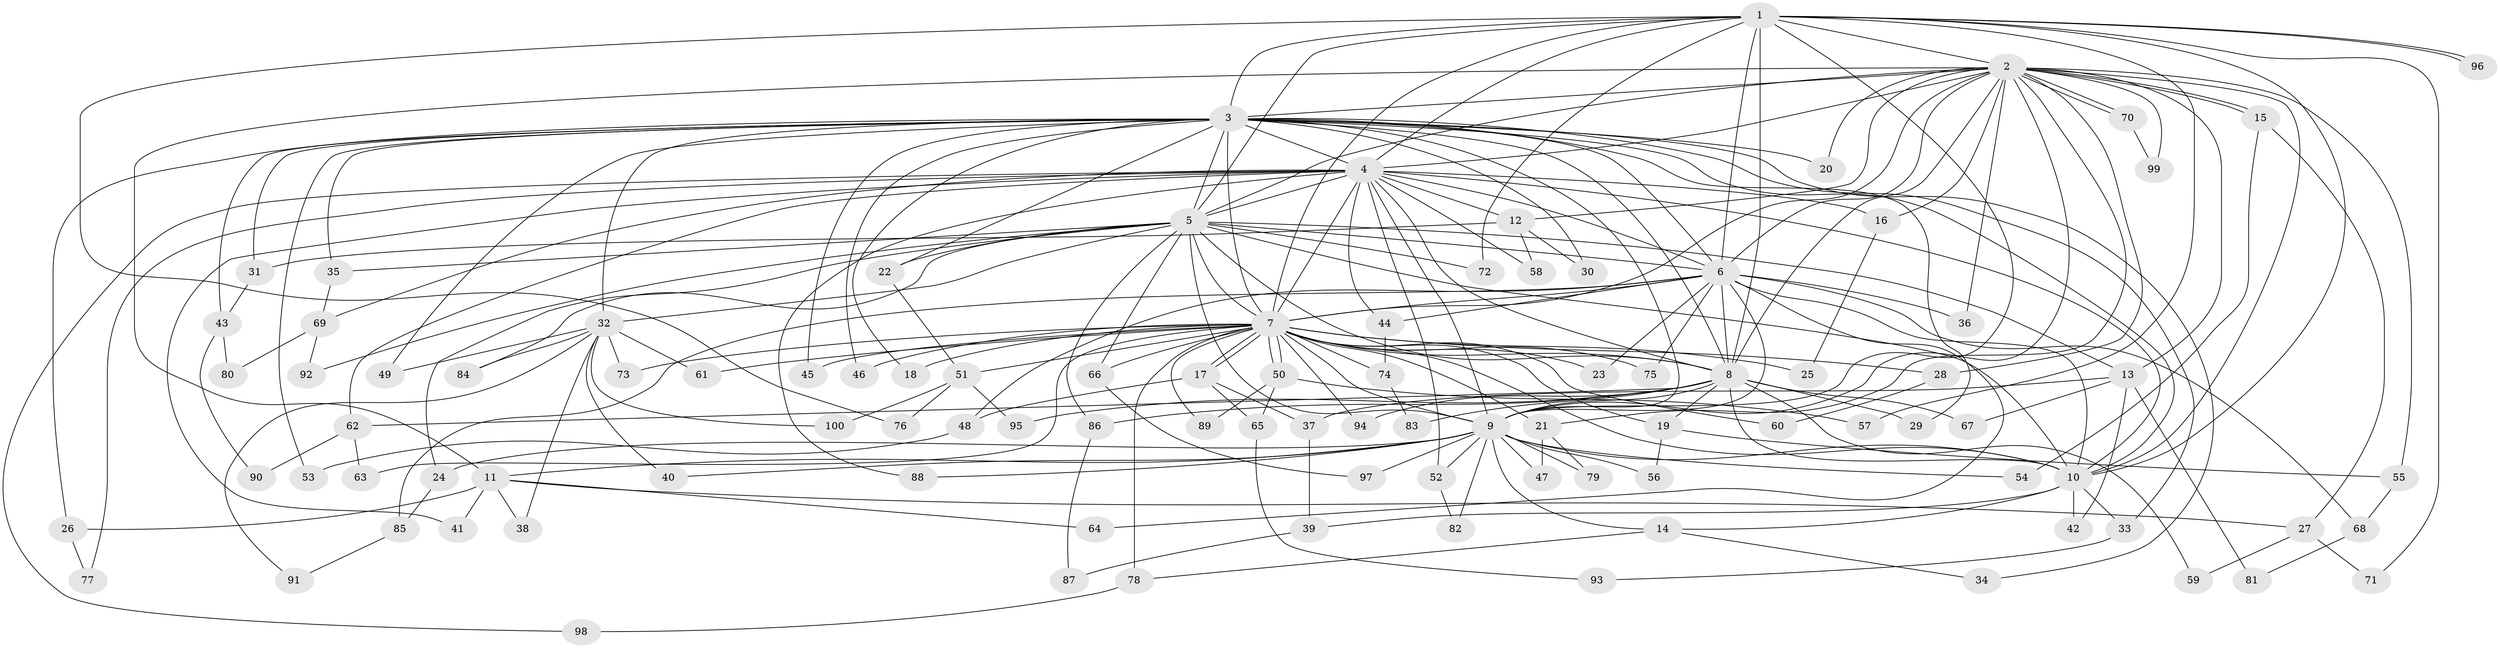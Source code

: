 // coarse degree distribution, {12: 0.02531645569620253, 20: 0.02531645569620253, 23: 0.012658227848101266, 29: 0.02531645569620253, 15: 0.012658227848101266, 17: 0.012658227848101266, 7: 0.012658227848101266, 5: 0.0379746835443038, 6: 0.02531645569620253, 4: 0.10126582278481013, 3: 0.20253164556962025, 2: 0.46835443037974683, 9: 0.012658227848101266, 1: 0.02531645569620253}
// Generated by graph-tools (version 1.1) at 2025/41/03/06/25 10:41:44]
// undirected, 100 vertices, 225 edges
graph export_dot {
graph [start="1"]
  node [color=gray90,style=filled];
  1;
  2;
  3;
  4;
  5;
  6;
  7;
  8;
  9;
  10;
  11;
  12;
  13;
  14;
  15;
  16;
  17;
  18;
  19;
  20;
  21;
  22;
  23;
  24;
  25;
  26;
  27;
  28;
  29;
  30;
  31;
  32;
  33;
  34;
  35;
  36;
  37;
  38;
  39;
  40;
  41;
  42;
  43;
  44;
  45;
  46;
  47;
  48;
  49;
  50;
  51;
  52;
  53;
  54;
  55;
  56;
  57;
  58;
  59;
  60;
  61;
  62;
  63;
  64;
  65;
  66;
  67;
  68;
  69;
  70;
  71;
  72;
  73;
  74;
  75;
  76;
  77;
  78;
  79;
  80;
  81;
  82;
  83;
  84;
  85;
  86;
  87;
  88;
  89;
  90;
  91;
  92;
  93;
  94;
  95;
  96;
  97;
  98;
  99;
  100;
  1 -- 2;
  1 -- 3;
  1 -- 4;
  1 -- 5;
  1 -- 6;
  1 -- 7;
  1 -- 8;
  1 -- 9;
  1 -- 10;
  1 -- 57;
  1 -- 71;
  1 -- 72;
  1 -- 76;
  1 -- 96;
  1 -- 96;
  2 -- 3;
  2 -- 4;
  2 -- 5;
  2 -- 6;
  2 -- 7;
  2 -- 8;
  2 -- 9;
  2 -- 10;
  2 -- 11;
  2 -- 12;
  2 -- 13;
  2 -- 15;
  2 -- 15;
  2 -- 16;
  2 -- 20;
  2 -- 21;
  2 -- 28;
  2 -- 36;
  2 -- 55;
  2 -- 70;
  2 -- 70;
  2 -- 99;
  3 -- 4;
  3 -- 5;
  3 -- 6;
  3 -- 7;
  3 -- 8;
  3 -- 9;
  3 -- 10;
  3 -- 18;
  3 -- 20;
  3 -- 22;
  3 -- 26;
  3 -- 29;
  3 -- 30;
  3 -- 31;
  3 -- 32;
  3 -- 33;
  3 -- 34;
  3 -- 35;
  3 -- 43;
  3 -- 45;
  3 -- 46;
  3 -- 49;
  3 -- 53;
  4 -- 5;
  4 -- 6;
  4 -- 7;
  4 -- 8;
  4 -- 9;
  4 -- 10;
  4 -- 12;
  4 -- 16;
  4 -- 41;
  4 -- 44;
  4 -- 52;
  4 -- 58;
  4 -- 62;
  4 -- 69;
  4 -- 77;
  4 -- 88;
  4 -- 98;
  5 -- 6;
  5 -- 7;
  5 -- 8;
  5 -- 9;
  5 -- 10;
  5 -- 13;
  5 -- 22;
  5 -- 24;
  5 -- 32;
  5 -- 35;
  5 -- 66;
  5 -- 72;
  5 -- 84;
  5 -- 86;
  5 -- 92;
  6 -- 7;
  6 -- 8;
  6 -- 9;
  6 -- 10;
  6 -- 23;
  6 -- 36;
  6 -- 44;
  6 -- 48;
  6 -- 64;
  6 -- 68;
  6 -- 75;
  6 -- 85;
  7 -- 8;
  7 -- 9;
  7 -- 10;
  7 -- 17;
  7 -- 17;
  7 -- 18;
  7 -- 19;
  7 -- 21;
  7 -- 23;
  7 -- 25;
  7 -- 28;
  7 -- 45;
  7 -- 46;
  7 -- 50;
  7 -- 50;
  7 -- 51;
  7 -- 60;
  7 -- 61;
  7 -- 63;
  7 -- 66;
  7 -- 73;
  7 -- 74;
  7 -- 75;
  7 -- 78;
  7 -- 89;
  7 -- 94;
  8 -- 9;
  8 -- 10;
  8 -- 19;
  8 -- 29;
  8 -- 59;
  8 -- 62;
  8 -- 67;
  8 -- 83;
  8 -- 86;
  8 -- 94;
  8 -- 95;
  9 -- 10;
  9 -- 11;
  9 -- 14;
  9 -- 24;
  9 -- 40;
  9 -- 47;
  9 -- 52;
  9 -- 54;
  9 -- 56;
  9 -- 79;
  9 -- 82;
  9 -- 88;
  9 -- 97;
  10 -- 14;
  10 -- 33;
  10 -- 39;
  10 -- 42;
  11 -- 26;
  11 -- 27;
  11 -- 38;
  11 -- 41;
  11 -- 64;
  12 -- 30;
  12 -- 31;
  12 -- 58;
  13 -- 37;
  13 -- 42;
  13 -- 67;
  13 -- 81;
  14 -- 34;
  14 -- 78;
  15 -- 27;
  15 -- 54;
  16 -- 25;
  17 -- 37;
  17 -- 48;
  17 -- 65;
  19 -- 55;
  19 -- 56;
  21 -- 47;
  21 -- 79;
  22 -- 51;
  24 -- 85;
  26 -- 77;
  27 -- 59;
  27 -- 71;
  28 -- 60;
  31 -- 43;
  32 -- 38;
  32 -- 40;
  32 -- 49;
  32 -- 61;
  32 -- 73;
  32 -- 84;
  32 -- 91;
  32 -- 100;
  33 -- 93;
  35 -- 69;
  37 -- 39;
  39 -- 87;
  43 -- 80;
  43 -- 90;
  44 -- 74;
  48 -- 53;
  50 -- 57;
  50 -- 65;
  50 -- 89;
  51 -- 76;
  51 -- 95;
  51 -- 100;
  52 -- 82;
  55 -- 68;
  62 -- 63;
  62 -- 90;
  65 -- 93;
  66 -- 97;
  68 -- 81;
  69 -- 80;
  69 -- 92;
  70 -- 99;
  74 -- 83;
  78 -- 98;
  85 -- 91;
  86 -- 87;
}
